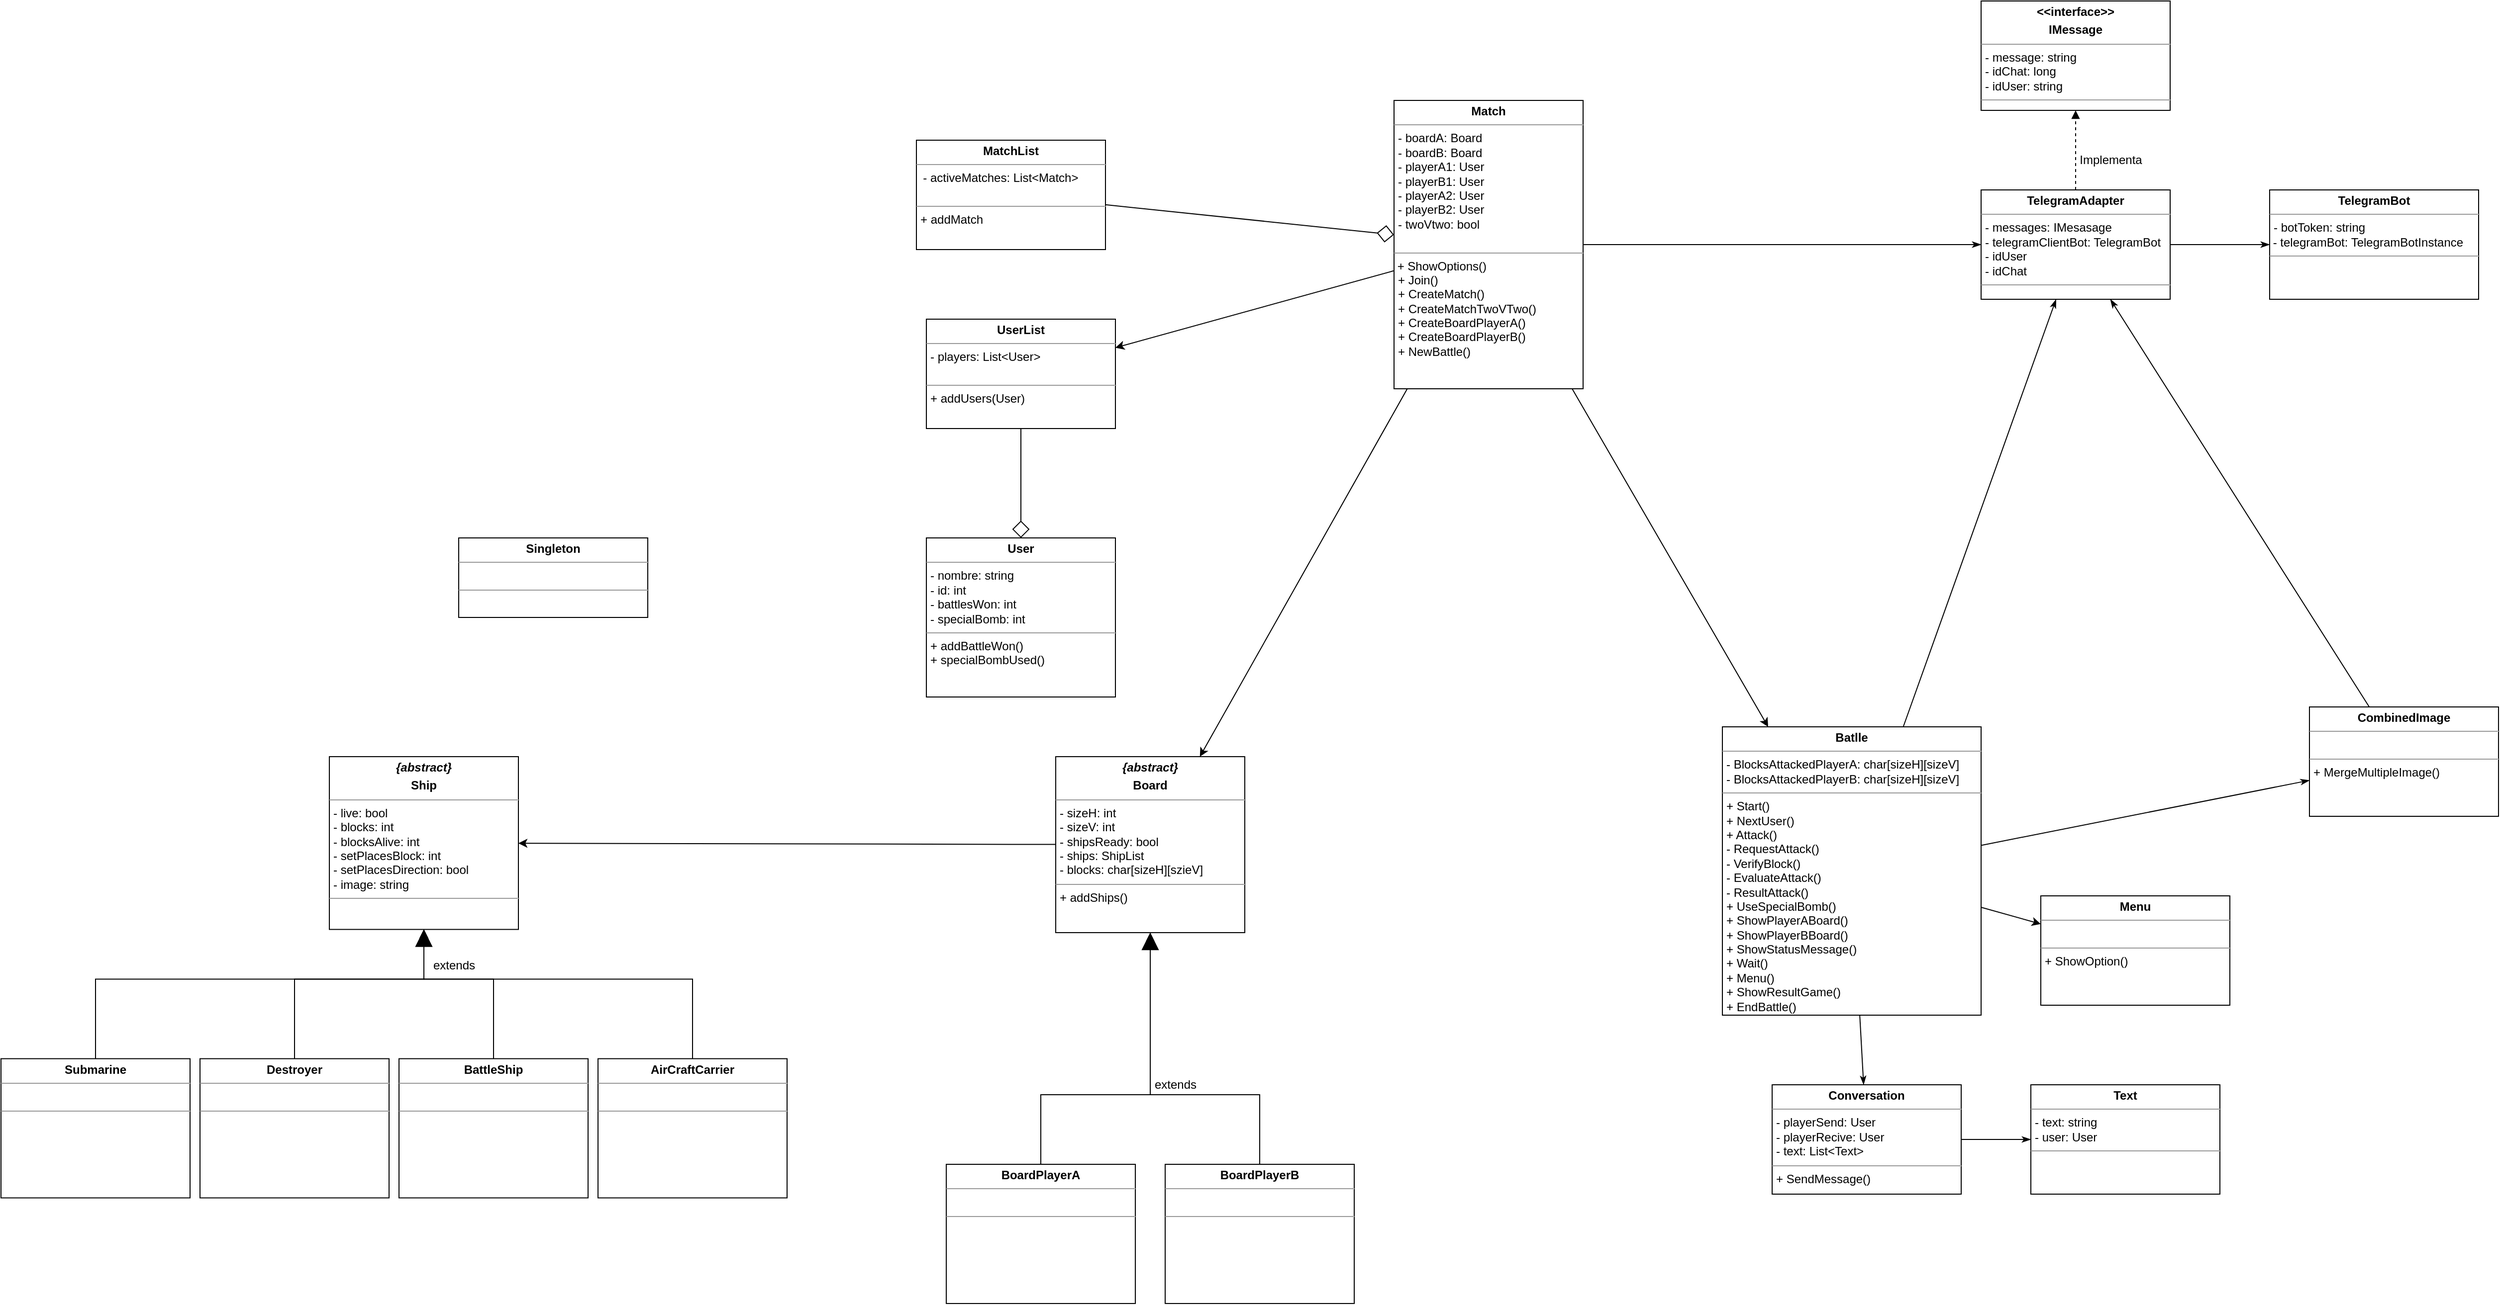 <mxfile>
    <diagram name="Page-1" id="c4acf3e9-155e-7222-9cf6-157b1a14988f">
        <mxGraphModel dx="2827" dy="-309" grid="1" gridSize="10" guides="0" tooltips="1" connect="1" arrows="1" fold="1" page="0" pageScale="1" pageWidth="850" pageHeight="1100" background="none" math="0" shadow="0">
            <root>
                <mxCell id="0"/>
                <mxCell id="1" parent="0"/>
                <mxCell id="5d2195bd80daf111-18" value="&lt;p style=&quot;margin: 0px ; margin-top: 4px ; text-align: center&quot;&gt;&lt;b&gt;User&lt;/b&gt;&lt;br&gt;&lt;/p&gt;&lt;hr size=&quot;1&quot;&gt;&lt;p style=&quot;margin: 0px ; margin-left: 4px&quot;&gt;- nombre: string&lt;br&gt;- id: int&lt;/p&gt;&lt;p style=&quot;margin: 0px 0px 0px 4px&quot;&gt;- battlesWon: int&lt;/p&gt;&lt;p style=&quot;margin: 0px 0px 0px 4px&quot;&gt;- specialBomb: int&lt;/p&gt;&lt;hr size=&quot;1&quot;&gt;&lt;p style=&quot;margin: 0px 0px 0px 4px&quot;&gt;+ addBattleWon()&lt;/p&gt;&lt;p style=&quot;margin: 0px 0px 0px 4px&quot;&gt;+ specialBombUsed()&lt;/p&gt;" style="verticalAlign=top;align=left;overflow=fill;fontSize=12;fontFamily=Helvetica;html=1;rounded=0;shadow=0;comic=0;labelBackgroundColor=none;strokeWidth=1" parent="1" vertex="1">
                    <mxGeometry x="-690" y="1560" width="190" height="160" as="geometry"/>
                </mxCell>
                <mxCell id="16" style="edgeStyle=none;html=1;endArrow=classic;endFill=1;endSize=6;" parent="1" source="w-Vky3n0tNIHlPumxMTk-5" target="w-Vky3n0tNIHlPumxMTk-10" edge="1">
                    <mxGeometry relative="1" as="geometry">
                        <mxPoint x="-860" y="1869.709" as="targetPoint"/>
                    </mxGeometry>
                </mxCell>
                <mxCell id="w-Vky3n0tNIHlPumxMTk-5" value="&lt;p style=&quot;margin: 0px ; margin-top: 4px ; text-align: center&quot;&gt;&lt;b&gt;&lt;i&gt;{abstract}&lt;/i&gt;&lt;/b&gt;&lt;/p&gt;&lt;p style=&quot;margin: 0px ; margin-top: 4px ; text-align: center&quot;&gt;&lt;b&gt;Board&lt;/b&gt;&lt;/p&gt;&lt;hr size=&quot;1&quot;&gt;&lt;p style=&quot;margin: 0px ; margin-left: 4px&quot;&gt;- sizeH: int&lt;/p&gt;&lt;p style=&quot;margin: 0px ; margin-left: 4px&quot;&gt;- sizeV: int&lt;/p&gt;&lt;p style=&quot;margin: 0px ; margin-left: 4px&quot;&gt;- shipsReady: bool&lt;/p&gt;&lt;p style=&quot;margin: 0px ; margin-left: 4px&quot;&gt;- ships: ShipList&lt;/p&gt;&lt;p style=&quot;margin: 0px ; margin-left: 4px&quot;&gt;- blocks: char[sizeH][szieV]&lt;/p&gt;&lt;hr size=&quot;1&quot;&gt;&lt;p style=&quot;margin: 0px ; margin-left: 4px&quot;&gt;+ addShips()&lt;/p&gt;" style="verticalAlign=top;align=left;overflow=fill;fontSize=12;fontFamily=Helvetica;html=1;rounded=0;shadow=0;comic=0;labelBackgroundColor=none;strokeWidth=1" parent="1" vertex="1">
                    <mxGeometry x="-560" y="1780" width="190" height="177" as="geometry"/>
                </mxCell>
                <mxCell id="w-Vky3n0tNIHlPumxMTk-6" style="rounded=0;orthogonalLoop=1;jettySize=auto;html=1;endArrow=block;endFill=1;entryX=0.5;entryY=1;entryDx=0;entryDy=0;" parent="1" source="w-Vky3n0tNIHlPumxMTk-7" target="w-Vky3n0tNIHlPumxMTk-5" edge="1">
                    <mxGeometry relative="1" as="geometry">
                        <mxPoint x="-340" y="1990" as="targetPoint"/>
                        <Array as="points">
                            <mxPoint x="-575" y="2120"/>
                            <mxPoint x="-465" y="2120"/>
                        </Array>
                    </mxGeometry>
                </mxCell>
                <mxCell id="w-Vky3n0tNIHlPumxMTk-7" value="&lt;p style=&quot;margin: 0px ; margin-top: 4px ; text-align: center&quot;&gt;&lt;b&gt;BoardPlayerA&lt;/b&gt;&lt;/p&gt;&lt;hr size=&quot;1&quot;&gt;&lt;p style=&quot;margin: 0px ; margin-left: 4px&quot;&gt;&lt;br&gt;&lt;/p&gt;&lt;hr size=&quot;1&quot;&gt;&lt;p style=&quot;margin: 0px ; margin-left: 4px&quot;&gt;&lt;br&gt;&lt;/p&gt;" style="verticalAlign=top;align=left;overflow=fill;fontSize=12;fontFamily=Helvetica;html=1;rounded=0;shadow=0;comic=0;labelBackgroundColor=none;strokeWidth=1" parent="1" vertex="1">
                    <mxGeometry x="-670" y="2190" width="190" height="140" as="geometry"/>
                </mxCell>
                <mxCell id="w-Vky3n0tNIHlPumxMTk-8" style="rounded=0;orthogonalLoop=1;jettySize=auto;html=1;endArrow=block;endFill=1;endSize=15;" parent="1" source="w-Vky3n0tNIHlPumxMTk-9" target="w-Vky3n0tNIHlPumxMTk-5" edge="1">
                    <mxGeometry relative="1" as="geometry">
                        <Array as="points">
                            <mxPoint x="-355" y="2120"/>
                            <mxPoint x="-465" y="2120"/>
                        </Array>
                    </mxGeometry>
                </mxCell>
                <mxCell id="w-Vky3n0tNIHlPumxMTk-9" value="&lt;p style=&quot;margin: 0px ; margin-top: 4px ; text-align: center&quot;&gt;&lt;b&gt;BoardPlayerB&lt;/b&gt;&lt;/p&gt;&lt;hr size=&quot;1&quot;&gt;&lt;p style=&quot;margin: 0px ; margin-left: 4px&quot;&gt;&lt;br&gt;&lt;/p&gt;&lt;hr size=&quot;1&quot;&gt;&lt;p style=&quot;margin: 0px ; margin-left: 4px&quot;&gt;&lt;br&gt;&lt;/p&gt;" style="verticalAlign=top;align=left;overflow=fill;fontSize=12;fontFamily=Helvetica;html=1;rounded=0;shadow=0;comic=0;labelBackgroundColor=none;strokeWidth=1" parent="1" vertex="1">
                    <mxGeometry x="-450" y="2190" width="190" height="140" as="geometry"/>
                </mxCell>
                <mxCell id="w-Vky3n0tNIHlPumxMTk-10" value="&lt;p style=&quot;margin: 0px ; margin-top: 4px ; text-align: center&quot;&gt;&lt;b&gt;&lt;i&gt;{abstract}&lt;/i&gt;&lt;/b&gt;&lt;/p&gt;&lt;p style=&quot;margin: 0px ; margin-top: 4px ; text-align: center&quot;&gt;&lt;b&gt;Ship&lt;/b&gt;&lt;/p&gt;&lt;hr size=&quot;1&quot;&gt;&lt;p style=&quot;margin: 0px ; margin-left: 4px&quot;&gt;&lt;span&gt;- live: bool&lt;/span&gt;&lt;br&gt;&lt;/p&gt;&lt;p style=&quot;margin: 0px ; margin-left: 4px&quot;&gt;&lt;span&gt;- blocks: int&lt;/span&gt;&lt;/p&gt;&lt;p style=&quot;margin: 0px ; margin-left: 4px&quot;&gt;- blocksAlive: int&lt;span&gt;&lt;br&gt;&lt;/span&gt;&lt;/p&gt;&lt;p style=&quot;margin: 0px ; margin-left: 4px&quot;&gt;- setPlacesBlock: int&lt;/p&gt;&lt;p style=&quot;margin: 0px ; margin-left: 4px&quot;&gt;- setPlacesDirection: bool&lt;/p&gt;&lt;p style=&quot;margin: 0px ; margin-left: 4px&quot;&gt;- image: string&lt;/p&gt;&lt;hr size=&quot;1&quot;&gt;&lt;p style=&quot;margin: 0px ; margin-left: 4px&quot;&gt;&lt;br&gt;&lt;/p&gt;" style="verticalAlign=top;align=left;overflow=fill;fontSize=12;fontFamily=Helvetica;html=1;rounded=0;shadow=0;comic=0;labelBackgroundColor=none;strokeWidth=1" parent="1" vertex="1">
                    <mxGeometry x="-1290" y="1780" width="190" height="173.77" as="geometry"/>
                </mxCell>
                <mxCell id="2" style="edgeStyle=none;html=1;" parent="1" source="7" target="XxbIE4E-ZRv_lZ-lYbm2-23" edge="1">
                    <mxGeometry relative="1" as="geometry">
                        <mxPoint x="-42.5" y="1710" as="sourcePoint"/>
                    </mxGeometry>
                </mxCell>
                <mxCell id="5" style="edgeStyle=none;html=1;" parent="1" source="7" target="w-Vky3n0tNIHlPumxMTk-5" edge="1">
                    <mxGeometry relative="1" as="geometry">
                        <mxPoint x="-208.972" y="1710" as="sourcePoint"/>
                    </mxGeometry>
                </mxCell>
                <mxCell id="6" style="edgeStyle=none;html=1;" parent="1" source="7" target="9" edge="1">
                    <mxGeometry relative="1" as="geometry"/>
                </mxCell>
                <mxCell id="XxbIE4E-ZRv_lZ-lYbm2-32" style="rounded=0;orthogonalLoop=1;jettySize=auto;html=1;exitX=0.5;exitY=0;exitDx=0;exitDy=0;" parent="1" source="XxbIE4E-ZRv_lZ-lYbm2-12" target="w-Vky3n0tNIHlPumxMTk-10" edge="1">
                    <mxGeometry relative="1" as="geometry">
                        <Array as="points">
                            <mxPoint x="-1525" y="2003.77"/>
                            <mxPoint x="-1195" y="2003.77"/>
                        </Array>
                    </mxGeometry>
                </mxCell>
                <mxCell id="XxbIE4E-ZRv_lZ-lYbm2-12" value="&lt;p style=&quot;margin: 0px ; margin-top: 4px ; text-align: center&quot;&gt;&lt;b&gt;Submarine&lt;/b&gt;&lt;/p&gt;&lt;hr size=&quot;1&quot;&gt;&lt;p style=&quot;margin: 0px ; margin-left: 4px&quot;&gt;&lt;br&gt;&lt;/p&gt;&lt;hr size=&quot;1&quot;&gt;&lt;p style=&quot;margin: 0px ; margin-left: 4px&quot;&gt;&lt;br&gt;&lt;/p&gt;" style="verticalAlign=top;align=left;overflow=fill;fontSize=12;fontFamily=Helvetica;html=1;rounded=0;shadow=0;comic=0;labelBackgroundColor=none;strokeWidth=1" parent="1" vertex="1">
                    <mxGeometry x="-1620" y="2083.77" width="190" height="140" as="geometry"/>
                </mxCell>
                <mxCell id="XxbIE4E-ZRv_lZ-lYbm2-20" style="rounded=0;orthogonalLoop=1;jettySize=auto;html=1;" parent="1" source="XxbIE4E-ZRv_lZ-lYbm2-13" target="w-Vky3n0tNIHlPumxMTk-10" edge="1">
                    <mxGeometry relative="1" as="geometry">
                        <Array as="points">
                            <mxPoint x="-1325" y="2003.77"/>
                            <mxPoint x="-1195" y="2003.77"/>
                        </Array>
                    </mxGeometry>
                </mxCell>
                <mxCell id="XxbIE4E-ZRv_lZ-lYbm2-19" style="rounded=0;orthogonalLoop=1;jettySize=auto;html=1;startArrow=none;" parent="1" source="XxbIE4E-ZRv_lZ-lYbm2-15" target="w-Vky3n0tNIHlPumxMTk-10" edge="1">
                    <mxGeometry relative="1" as="geometry">
                        <Array as="points">
                            <mxPoint x="-1125" y="2003.77"/>
                            <mxPoint x="-1195" y="2003.77"/>
                        </Array>
                    </mxGeometry>
                </mxCell>
                <mxCell id="XxbIE4E-ZRv_lZ-lYbm2-33" style="rounded=0;orthogonalLoop=1;jettySize=auto;html=1;endArrow=block;endFill=1;endSize=15;" parent="1" source="XxbIE4E-ZRv_lZ-lYbm2-16" target="w-Vky3n0tNIHlPumxMTk-10" edge="1">
                    <mxGeometry relative="1" as="geometry">
                        <Array as="points">
                            <mxPoint x="-925" y="2003.77"/>
                            <mxPoint x="-1195" y="2003.77"/>
                        </Array>
                    </mxGeometry>
                </mxCell>
                <mxCell id="XxbIE4E-ZRv_lZ-lYbm2-16" value="&lt;p style=&quot;margin: 0px ; margin-top: 4px ; text-align: center&quot;&gt;&lt;b&gt;AirCraftCarrier&lt;/b&gt;&lt;/p&gt;&lt;hr size=&quot;1&quot;&gt;&lt;p style=&quot;margin: 0px ; margin-left: 4px&quot;&gt;&lt;br&gt;&lt;/p&gt;&lt;hr size=&quot;1&quot;&gt;&lt;p style=&quot;margin: 0px ; margin-left: 4px&quot;&gt;&lt;br&gt;&lt;/p&gt;" style="verticalAlign=top;align=left;overflow=fill;fontSize=12;fontFamily=Helvetica;html=1;rounded=0;shadow=0;comic=0;labelBackgroundColor=none;strokeWidth=1" parent="1" vertex="1">
                    <mxGeometry x="-1020" y="2083.77" width="190" height="140" as="geometry"/>
                </mxCell>
                <mxCell id="23" style="edgeStyle=none;html=1;" parent="1" source="XxbIE4E-ZRv_lZ-lYbm2-23" target="22" edge="1">
                    <mxGeometry relative="1" as="geometry"/>
                </mxCell>
                <mxCell id="49" style="edgeStyle=none;html=1;endArrow=classicThin;endFill=1;endSize=6;" edge="1" parent="1" source="XxbIE4E-ZRv_lZ-lYbm2-23" target="44">
                    <mxGeometry relative="1" as="geometry"/>
                </mxCell>
                <mxCell id="52" style="edgeStyle=none;html=1;endArrow=classicThin;endFill=1;endSize=6;" edge="1" parent="1" source="XxbIE4E-ZRv_lZ-lYbm2-23" target="58">
                    <mxGeometry relative="1" as="geometry">
                        <mxPoint x="680" y="1783.972" as="targetPoint"/>
                    </mxGeometry>
                </mxCell>
                <mxCell id="56" style="edgeStyle=none;html=1;endArrow=classicThin;endFill=1;endSize=6;" edge="1" parent="1" source="XxbIE4E-ZRv_lZ-lYbm2-23" target="54">
                    <mxGeometry relative="1" as="geometry"/>
                </mxCell>
                <mxCell id="XxbIE4E-ZRv_lZ-lYbm2-23" value="&lt;p style=&quot;margin: 0px ; margin-top: 4px ; text-align: center&quot;&gt;&lt;b&gt;Batlle&lt;/b&gt;&lt;/p&gt;&lt;hr size=&quot;1&quot;&gt;&lt;p style=&quot;margin: 0px ; margin-left: 4px&quot;&gt;- BlocksAttackedPlayerA: char[sizeH][sizeV]&lt;/p&gt;&lt;p style=&quot;margin: 0px ; margin-left: 4px&quot;&gt;- BlocksAttackedPlayerB: char[sizeH][sizeV]&lt;br&gt;&lt;/p&gt;&lt;hr size=&quot;1&quot;&gt;&lt;p style=&quot;margin: 0px ; margin-left: 4px&quot;&gt;+ Start()&lt;/p&gt;&lt;p style=&quot;margin: 0px ; margin-left: 4px&quot;&gt;+ NextUser()&lt;/p&gt;&lt;p style=&quot;margin: 0px ; margin-left: 4px&quot;&gt;+ Attack()&lt;/p&gt;&lt;p style=&quot;margin: 0px 0px 0px 4px&quot;&gt;- RequestAttack()&lt;/p&gt;&lt;p style=&quot;margin: 0px 0px 0px 4px&quot;&gt;- VerifyBlock()&lt;/p&gt;&lt;p style=&quot;margin: 0px 0px 0px 4px&quot;&gt;- EvaluateAttack()&lt;/p&gt;&lt;p style=&quot;margin: 0px 0px 0px 4px&quot;&gt;- ResultAttack()&lt;/p&gt;&lt;p style=&quot;margin: 0px 0px 0px 4px&quot;&gt;+ UseSpecialBomb()&lt;/p&gt;&lt;p style=&quot;margin: 0px ; margin-left: 4px&quot;&gt;+ ShowPlayerABoard()&lt;/p&gt;&lt;p style=&quot;margin: 0px ; margin-left: 4px&quot;&gt;+ ShowPlayerBBoard()&lt;/p&gt;&lt;p style=&quot;margin: 0px ; margin-left: 4px&quot;&gt;+ ShowStatusMessage()&lt;/p&gt;&lt;p style=&quot;margin: 0px ; margin-left: 4px&quot;&gt;+ Wait()&lt;/p&gt;&lt;p style=&quot;margin: 0px ; margin-left: 4px&quot;&gt;+ Menu()&lt;/p&gt;&lt;p style=&quot;margin: 0px ; margin-left: 4px&quot;&gt;+ ShowResultGame()&lt;/p&gt;&lt;p style=&quot;margin: 0px ; margin-left: 4px&quot;&gt;+ EndBattle()&lt;/p&gt;&lt;p style=&quot;margin: 0px ; margin-left: 4px&quot;&gt;&lt;br&gt;&lt;/p&gt;" style="verticalAlign=top;align=left;overflow=fill;fontSize=12;fontFamily=Helvetica;html=1;rounded=0;shadow=0;comic=0;labelBackgroundColor=none;strokeWidth=1" parent="1" vertex="1">
                    <mxGeometry x="110" y="1750" width="260" height="290" as="geometry"/>
                </mxCell>
                <mxCell id="XxbIE4E-ZRv_lZ-lYbm2-15" value="&lt;p style=&quot;margin: 0px ; margin-top: 4px ; text-align: center&quot;&gt;&lt;b&gt;BattleShip&lt;/b&gt;&lt;/p&gt;&lt;hr size=&quot;1&quot;&gt;&lt;p style=&quot;margin: 0px ; margin-left: 4px&quot;&gt;&lt;br&gt;&lt;/p&gt;&lt;hr size=&quot;1&quot;&gt;&lt;p style=&quot;margin: 0px ; margin-left: 4px&quot;&gt;&lt;br&gt;&lt;/p&gt;" style="verticalAlign=top;align=left;overflow=fill;fontSize=12;fontFamily=Helvetica;html=1;rounded=0;shadow=0;comic=0;labelBackgroundColor=none;strokeWidth=1" parent="1" vertex="1">
                    <mxGeometry x="-1220" y="2083.77" width="190" height="140" as="geometry"/>
                </mxCell>
                <mxCell id="XxbIE4E-ZRv_lZ-lYbm2-13" value="&lt;p style=&quot;margin: 0px ; margin-top: 4px ; text-align: center&quot;&gt;&lt;b&gt;Destroyer&lt;/b&gt;&lt;/p&gt;&lt;hr size=&quot;1&quot;&gt;&lt;p style=&quot;margin: 0px ; margin-left: 4px&quot;&gt;&lt;br&gt;&lt;/p&gt;&lt;hr size=&quot;1&quot;&gt;&lt;p style=&quot;margin: 0px ; margin-left: 4px&quot;&gt;&lt;br&gt;&lt;/p&gt;" style="verticalAlign=top;align=left;overflow=fill;fontSize=12;fontFamily=Helvetica;html=1;rounded=0;shadow=0;comic=0;labelBackgroundColor=none;strokeWidth=1" parent="1" vertex="1">
                    <mxGeometry x="-1420" y="2083.77" width="190" height="140" as="geometry"/>
                </mxCell>
                <mxCell id="51" style="edgeStyle=none;html=1;endArrow=classicThin;endFill=1;endSize=6;" edge="1" parent="1" source="7" target="44">
                    <mxGeometry relative="1" as="geometry"/>
                </mxCell>
                <mxCell id="7" value="&lt;p style=&quot;margin: 0px ; margin-top: 4px ; text-align: center&quot;&gt;&lt;b&gt;Match&lt;/b&gt;&lt;/p&gt;&lt;hr size=&quot;1&quot;&gt;&lt;p style=&quot;margin: 0px 0px 0px 4px&quot;&gt;- boardA: Board&lt;br&gt;- boardB: Board&lt;/p&gt;&lt;p style=&quot;margin: 0px 0px 0px 4px&quot;&gt;- playerA1: User&lt;/p&gt;&lt;p style=&quot;margin: 0px 0px 0px 4px&quot;&gt;- playerB1: User&lt;/p&gt;&lt;p style=&quot;margin: 0px 0px 0px 4px&quot;&gt;- playerA2: User&lt;/p&gt;&lt;p style=&quot;margin: 0px 0px 0px 4px&quot;&gt;- playerB2: User&lt;/p&gt;&lt;p style=&quot;margin: 0px 0px 0px 4px&quot;&gt;- twoVtwo: bool&lt;/p&gt;&lt;br&gt;&lt;hr size=&quot;1&quot;&gt;&amp;nbsp;+ ShowOptions()&lt;p style=&quot;margin: 0px ; margin-left: 4px&quot;&gt;+ Join()&lt;/p&gt;&lt;p style=&quot;margin: 0px ; margin-left: 4px&quot;&gt;&lt;span&gt;+ CreateMatch()&lt;/span&gt;&lt;br&gt;&lt;/p&gt;&lt;p style=&quot;margin: 0px ; margin-left: 4px&quot;&gt;+ CreateMatchTwoVTwo()&lt;/p&gt;&lt;p style=&quot;margin: 0px 0px 0px 4px&quot;&gt;+ CreateBoardPlayerA()&lt;/p&gt;&lt;p style=&quot;margin: 0px 0px 0px 4px&quot;&gt;+ CreateBoardPlayerB()&lt;/p&gt;&lt;p style=&quot;margin: 0px 0px 0px 4px&quot;&gt;+ NewBattle()&lt;/p&gt;" style="verticalAlign=top;align=left;overflow=fill;fontSize=12;fontFamily=Helvetica;html=1;rounded=0;shadow=0;comic=0;labelBackgroundColor=none;strokeWidth=1" parent="1" vertex="1">
                    <mxGeometry x="-220" y="1120" width="190" height="290" as="geometry"/>
                </mxCell>
                <mxCell id="10" style="edgeStyle=none;html=1;endArrow=diamond;endFill=0;endSize=15;" parent="1" source="12" target="7" edge="1">
                    <mxGeometry relative="1" as="geometry"/>
                </mxCell>
                <mxCell id="11" style="edgeStyle=none;html=1;endArrow=diamond;endFill=0;endSize=15;" parent="1" source="9" target="5d2195bd80daf111-18" edge="1">
                    <mxGeometry relative="1" as="geometry"/>
                </mxCell>
                <mxCell id="9" value="&lt;p style=&quot;margin: 0px ; margin-top: 4px ; text-align: center&quot;&gt;&lt;b&gt;UserList&lt;/b&gt;&lt;/p&gt;&lt;hr size=&quot;1&quot;&gt;&lt;p style=&quot;margin: 0px ; margin-left: 4px&quot;&gt;- players: List&amp;lt;User&amp;gt;&lt;/p&gt;&lt;br&gt;&lt;hr size=&quot;1&quot;&gt;&lt;p style=&quot;margin: 0px ; margin-left: 4px&quot;&gt;+ addUsers(User)&lt;/p&gt;" style="verticalAlign=top;align=left;overflow=fill;fontSize=12;fontFamily=Helvetica;html=1;rounded=0;shadow=0;comic=0;labelBackgroundColor=none;strokeWidth=1" parent="1" vertex="1">
                    <mxGeometry x="-690" y="1340" width="190" height="110" as="geometry"/>
                </mxCell>
                <mxCell id="12" value="&lt;p style=&quot;margin: 0px ; margin-top: 4px ; text-align: center&quot;&gt;&lt;b&gt;MatchList&lt;/b&gt;&lt;/p&gt;&lt;hr size=&quot;1&quot;&gt;&lt;p style=&quot;margin: 0px ; margin-left: 4px&quot;&gt;&lt;/p&gt;&amp;nbsp; - activeMatches: List&amp;lt;Match&amp;gt;&lt;br&gt;&lt;br&gt;&lt;hr size=&quot;1&quot;&gt;&lt;p style=&quot;margin: 0px ; margin-left: 4px&quot;&gt;+ addMatch&lt;/p&gt;" style="verticalAlign=top;align=left;overflow=fill;fontSize=12;fontFamily=Helvetica;html=1;rounded=0;shadow=0;comic=0;labelBackgroundColor=none;strokeWidth=1" parent="1" vertex="1">
                    <mxGeometry x="-700" y="1160" width="190" height="110" as="geometry"/>
                </mxCell>
                <mxCell id="13" value="extends" style="text;html=1;align=center;verticalAlign=middle;resizable=0;points=[];autosize=1;strokeColor=none;fillColor=none;" parent="1" vertex="1">
                    <mxGeometry x="-1195" y="1980" width="60" height="20" as="geometry"/>
                </mxCell>
                <mxCell id="15" value="extends" style="text;html=1;align=center;verticalAlign=middle;resizable=0;points=[];autosize=1;strokeColor=none;fillColor=none;" parent="1" vertex="1">
                    <mxGeometry x="-470" y="2100" width="60" height="20" as="geometry"/>
                </mxCell>
                <mxCell id="17" value="&lt;p style=&quot;margin: 0px ; margin-top: 4px ; text-align: center&quot;&gt;&lt;b&gt;Singleton&lt;/b&gt;&lt;br&gt;&lt;/p&gt;&lt;hr size=&quot;1&quot;&gt;&lt;p style=&quot;margin: 0px ; margin-left: 4px&quot;&gt;&lt;br&gt;&lt;/p&gt;&lt;hr size=&quot;1&quot;&gt;&lt;p style=&quot;margin: 0px ; margin-left: 4px&quot;&gt;&lt;br&gt;&lt;/p&gt;" style="verticalAlign=top;align=left;overflow=fill;fontSize=12;fontFamily=Helvetica;html=1;rounded=0;shadow=0;comic=0;labelBackgroundColor=none;strokeWidth=1" parent="1" vertex="1">
                    <mxGeometry x="-1160" y="1560" width="190" height="80" as="geometry"/>
                </mxCell>
                <mxCell id="22" value="&lt;p style=&quot;margin: 0px ; margin-top: 4px ; text-align: center&quot;&gt;&lt;b&gt;Menu&lt;/b&gt;&lt;/p&gt;&lt;hr size=&quot;1&quot;&gt;&lt;p style=&quot;margin: 0px ; margin-left: 4px&quot;&gt;&lt;br&gt;&lt;/p&gt;&lt;hr size=&quot;1&quot;&gt;&lt;p style=&quot;margin: 0px ; margin-left: 4px&quot;&gt;+ ShowOption()&lt;/p&gt;" style="verticalAlign=top;align=left;overflow=fill;fontSize=12;fontFamily=Helvetica;html=1;rounded=0;shadow=0;comic=0;labelBackgroundColor=none;strokeWidth=1" parent="1" vertex="1">
                    <mxGeometry x="430" y="1920" width="190" height="110" as="geometry"/>
                </mxCell>
                <mxCell id="24" value="&lt;p style=&quot;margin: 0px ; margin-top: 4px ; text-align: center&quot;&gt;&lt;b&gt;&amp;lt;&amp;lt;interface&amp;gt;&amp;gt;&lt;/b&gt;&lt;/p&gt;&lt;p style=&quot;margin: 0px ; margin-top: 4px ; text-align: center&quot;&gt;&lt;b&gt;IMessage&lt;/b&gt;&lt;/p&gt;&lt;hr size=&quot;1&quot;&gt;&lt;p style=&quot;margin: 0px ; margin-left: 4px&quot;&gt;- message: string&lt;/p&gt;&lt;p style=&quot;margin: 0px ; margin-left: 4px&quot;&gt;- idChat: long&lt;/p&gt;&lt;p style=&quot;margin: 0px ; margin-left: 4px&quot;&gt;- idUser: string&lt;/p&gt;&lt;hr size=&quot;1&quot;&gt;&lt;p style=&quot;margin: 0px ; margin-left: 4px&quot;&gt;&lt;br&gt;&lt;/p&gt;" style="verticalAlign=top;align=left;overflow=fill;fontSize=12;fontFamily=Helvetica;html=1;rounded=0;shadow=0;comic=0;labelBackgroundColor=none;strokeWidth=1" parent="1" vertex="1">
                    <mxGeometry x="370" y="1020" width="190" height="110" as="geometry"/>
                </mxCell>
                <mxCell id="38" value="&lt;p style=&quot;margin: 0px ; margin-top: 4px ; text-align: center&quot;&gt;&lt;b&gt;TelegramBot&lt;/b&gt;&lt;/p&gt;&lt;hr size=&quot;1&quot;&gt;&lt;p style=&quot;margin: 0px ; margin-left: 4px&quot;&gt;- botToken: string&lt;/p&gt;&amp;nbsp;- telegramBot: TelegramBotInstance&lt;br&gt;&lt;hr size=&quot;1&quot;&gt;&lt;p style=&quot;margin: 0px ; margin-left: 4px&quot;&gt;&lt;br&gt;&lt;/p&gt;" style="verticalAlign=top;align=left;overflow=fill;fontSize=12;fontFamily=Helvetica;html=1;rounded=0;shadow=0;comic=0;labelBackgroundColor=none;strokeWidth=1" vertex="1" parent="1">
                    <mxGeometry x="660" y="1210" width="210" height="110" as="geometry"/>
                </mxCell>
                <mxCell id="53" style="edgeStyle=none;html=1;endArrow=classicThin;endFill=1;endSize=6;" edge="1" parent="1" source="58" target="44">
                    <mxGeometry relative="1" as="geometry">
                        <mxPoint x="731.162" y="1690" as="sourcePoint"/>
                    </mxGeometry>
                </mxCell>
                <mxCell id="48" style="edgeStyle=none;html=1;endArrow=classicThin;endFill=1;endSize=6;" edge="1" parent="1" source="44" target="38">
                    <mxGeometry relative="1" as="geometry"/>
                </mxCell>
                <mxCell id="59" style="edgeStyle=none;html=1;endArrow=block;endFill=1;endSize=6;dashed=1;" edge="1" parent="1" source="44" target="24">
                    <mxGeometry relative="1" as="geometry"/>
                </mxCell>
                <mxCell id="44" value="&lt;p style=&quot;margin: 0px ; margin-top: 4px ; text-align: center&quot;&gt;&lt;b&gt;TelegramAdapter&lt;/b&gt;&lt;/p&gt;&lt;hr size=&quot;1&quot;&gt;&lt;p style=&quot;margin: 0px ; margin-left: 4px&quot;&gt;- messages: IMesasage&lt;/p&gt;&lt;p style=&quot;margin: 0px ; margin-left: 4px&quot;&gt;- telegramClientBot: TelegramBot&lt;/p&gt;&lt;p style=&quot;margin: 0px ; margin-left: 4px&quot;&gt;- idUser&lt;/p&gt;&lt;p style=&quot;margin: 0px ; margin-left: 4px&quot;&gt;- idChat&lt;/p&gt;&lt;hr size=&quot;1&quot;&gt;&lt;p style=&quot;margin: 0px ; margin-left: 4px&quot;&gt;&lt;br&gt;&lt;/p&gt;" style="verticalAlign=top;align=left;overflow=fill;fontSize=12;fontFamily=Helvetica;html=1;rounded=0;shadow=0;comic=0;labelBackgroundColor=none;strokeWidth=1" vertex="1" parent="1">
                    <mxGeometry x="370" y="1210" width="190" height="110" as="geometry"/>
                </mxCell>
                <mxCell id="57" style="edgeStyle=none;html=1;endArrow=classicThin;endFill=1;endSize=6;" edge="1" parent="1" source="54" target="55">
                    <mxGeometry relative="1" as="geometry"/>
                </mxCell>
                <mxCell id="54" value="&lt;p style=&quot;margin: 0px ; margin-top: 4px ; text-align: center&quot;&gt;&lt;b&gt;Conversation&lt;/b&gt;&lt;/p&gt;&lt;hr size=&quot;1&quot;&gt;&lt;p style=&quot;margin: 0px ; margin-left: 4px&quot;&gt;&lt;span&gt;- playerSend: User&lt;/span&gt;&lt;br&gt;&lt;/p&gt;&lt;p style=&quot;margin: 0px ; margin-left: 4px&quot;&gt;- playerRecive: User&amp;nbsp;&lt;/p&gt;&lt;p style=&quot;margin: 0px ; margin-left: 4px&quot;&gt;- text: List&amp;lt;Text&amp;gt;&lt;/p&gt;&lt;hr size=&quot;1&quot;&gt;&lt;p style=&quot;margin: 0px ; margin-left: 4px&quot;&gt;+ SendMessage()&lt;/p&gt;" style="verticalAlign=top;align=left;overflow=fill;fontSize=12;fontFamily=Helvetica;html=1;rounded=0;shadow=0;comic=0;labelBackgroundColor=none;strokeWidth=1" vertex="1" parent="1">
                    <mxGeometry x="160" y="2110" width="190" height="110" as="geometry"/>
                </mxCell>
                <mxCell id="55" value="&lt;p style=&quot;margin: 0px ; margin-top: 4px ; text-align: center&quot;&gt;&lt;b&gt;Text&lt;/b&gt;&lt;/p&gt;&lt;hr size=&quot;1&quot;&gt;&lt;p style=&quot;margin: 0px ; margin-left: 4px&quot;&gt;- text: string&lt;/p&gt;&lt;p style=&quot;margin: 0px ; margin-left: 4px&quot;&gt;- user: User&lt;/p&gt;&lt;hr size=&quot;1&quot;&gt;&lt;p style=&quot;margin: 0px ; margin-left: 4px&quot;&gt;&lt;br&gt;&lt;/p&gt;" style="verticalAlign=top;align=left;overflow=fill;fontSize=12;fontFamily=Helvetica;html=1;rounded=0;shadow=0;comic=0;labelBackgroundColor=none;strokeWidth=1" vertex="1" parent="1">
                    <mxGeometry x="420" y="2110" width="190" height="110" as="geometry"/>
                </mxCell>
                <mxCell id="58" value="&lt;p style=&quot;margin: 0px ; margin-top: 4px ; text-align: center&quot;&gt;&lt;b&gt;CombinedImage&lt;/b&gt;&lt;/p&gt;&lt;hr size=&quot;1&quot;&gt;&lt;p style=&quot;margin: 0px ; margin-left: 4px&quot;&gt;&lt;br&gt;&lt;/p&gt;&lt;hr size=&quot;1&quot;&gt;&lt;p style=&quot;margin: 0px ; margin-left: 4px&quot;&gt;+ MergeMultipleImage()&lt;/p&gt;" style="verticalAlign=top;align=left;overflow=fill;fontSize=12;fontFamily=Helvetica;html=1;rounded=0;shadow=0;comic=0;labelBackgroundColor=none;strokeWidth=1" vertex="1" parent="1">
                    <mxGeometry x="700" y="1730" width="190" height="110" as="geometry"/>
                </mxCell>
                <mxCell id="60" value="Implementa" style="text;html=1;align=center;verticalAlign=middle;resizable=0;points=[];autosize=1;strokeColor=none;fillColor=none;" vertex="1" parent="1">
                    <mxGeometry x="460" y="1170" width="80" height="20" as="geometry"/>
                </mxCell>
            </root>
        </mxGraphModel>
    </diagram>
</mxfile>